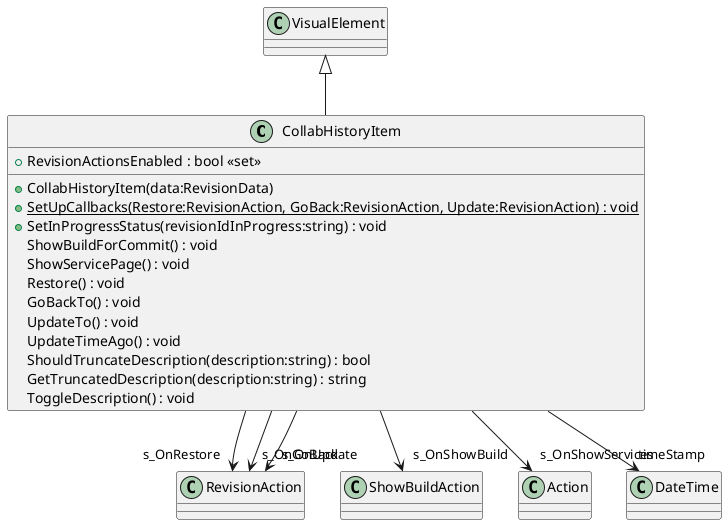 @startuml
class CollabHistoryItem {
    + RevisionActionsEnabled : bool <<set>>
    + CollabHistoryItem(data:RevisionData)
    + {static} SetUpCallbacks(Restore:RevisionAction, GoBack:RevisionAction, Update:RevisionAction) : void
    + SetInProgressStatus(revisionIdInProgress:string) : void
    ShowBuildForCommit() : void
    ShowServicePage() : void
    Restore() : void
    GoBackTo() : void
    UpdateTo() : void
    UpdateTimeAgo() : void
    ShouldTruncateDescription(description:string) : bool
    GetTruncatedDescription(description:string) : string
    ToggleDescription() : void
}
VisualElement <|-- CollabHistoryItem
CollabHistoryItem --> "s_OnRestore" RevisionAction
CollabHistoryItem --> "s_OnGoBack" RevisionAction
CollabHistoryItem --> "s_OnUpdate" RevisionAction
CollabHistoryItem --> "s_OnShowBuild" ShowBuildAction
CollabHistoryItem --> "s_OnShowServices" Action
CollabHistoryItem --> "timeStamp" DateTime
@enduml
